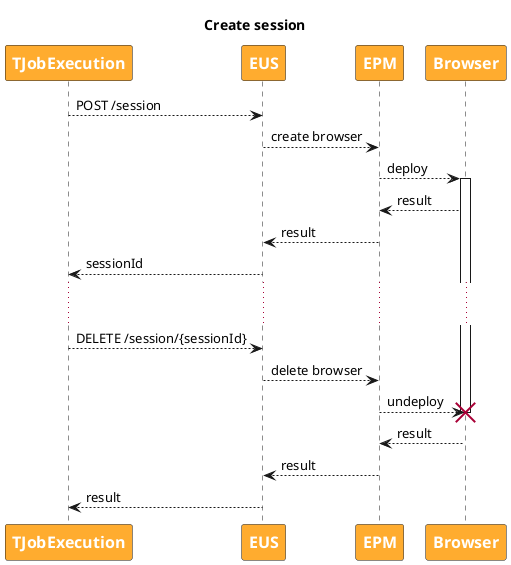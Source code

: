 @startuml

skinparam participant {
    FontSize 16
    FontStyle bold
    FontColor white
    BackgroundColor #ffac2f
    ArrowFontColor #333333
    ArrowThickness 2
}


title Create session

participant TJobExecution
participant EUS
participant EPM
participant Browser

TJobExecution --> EUS: POST /session
EUS --> EPM: create browser
EPM --> Browser: deploy
activate Browser

Browser --> EPM: result
EPM --> EUS: result
EUS --> TJobExecution: sessionId

... ...


TJobExecution --> EUS: DELETE /session/{sessionId}
EUS --> EPM: delete browser
EPM --> Browser: undeploy
destroy Browser

Browser --> EPM: result
EPM --> EUS: result
EUS --> TJobExecution: result


@enduml